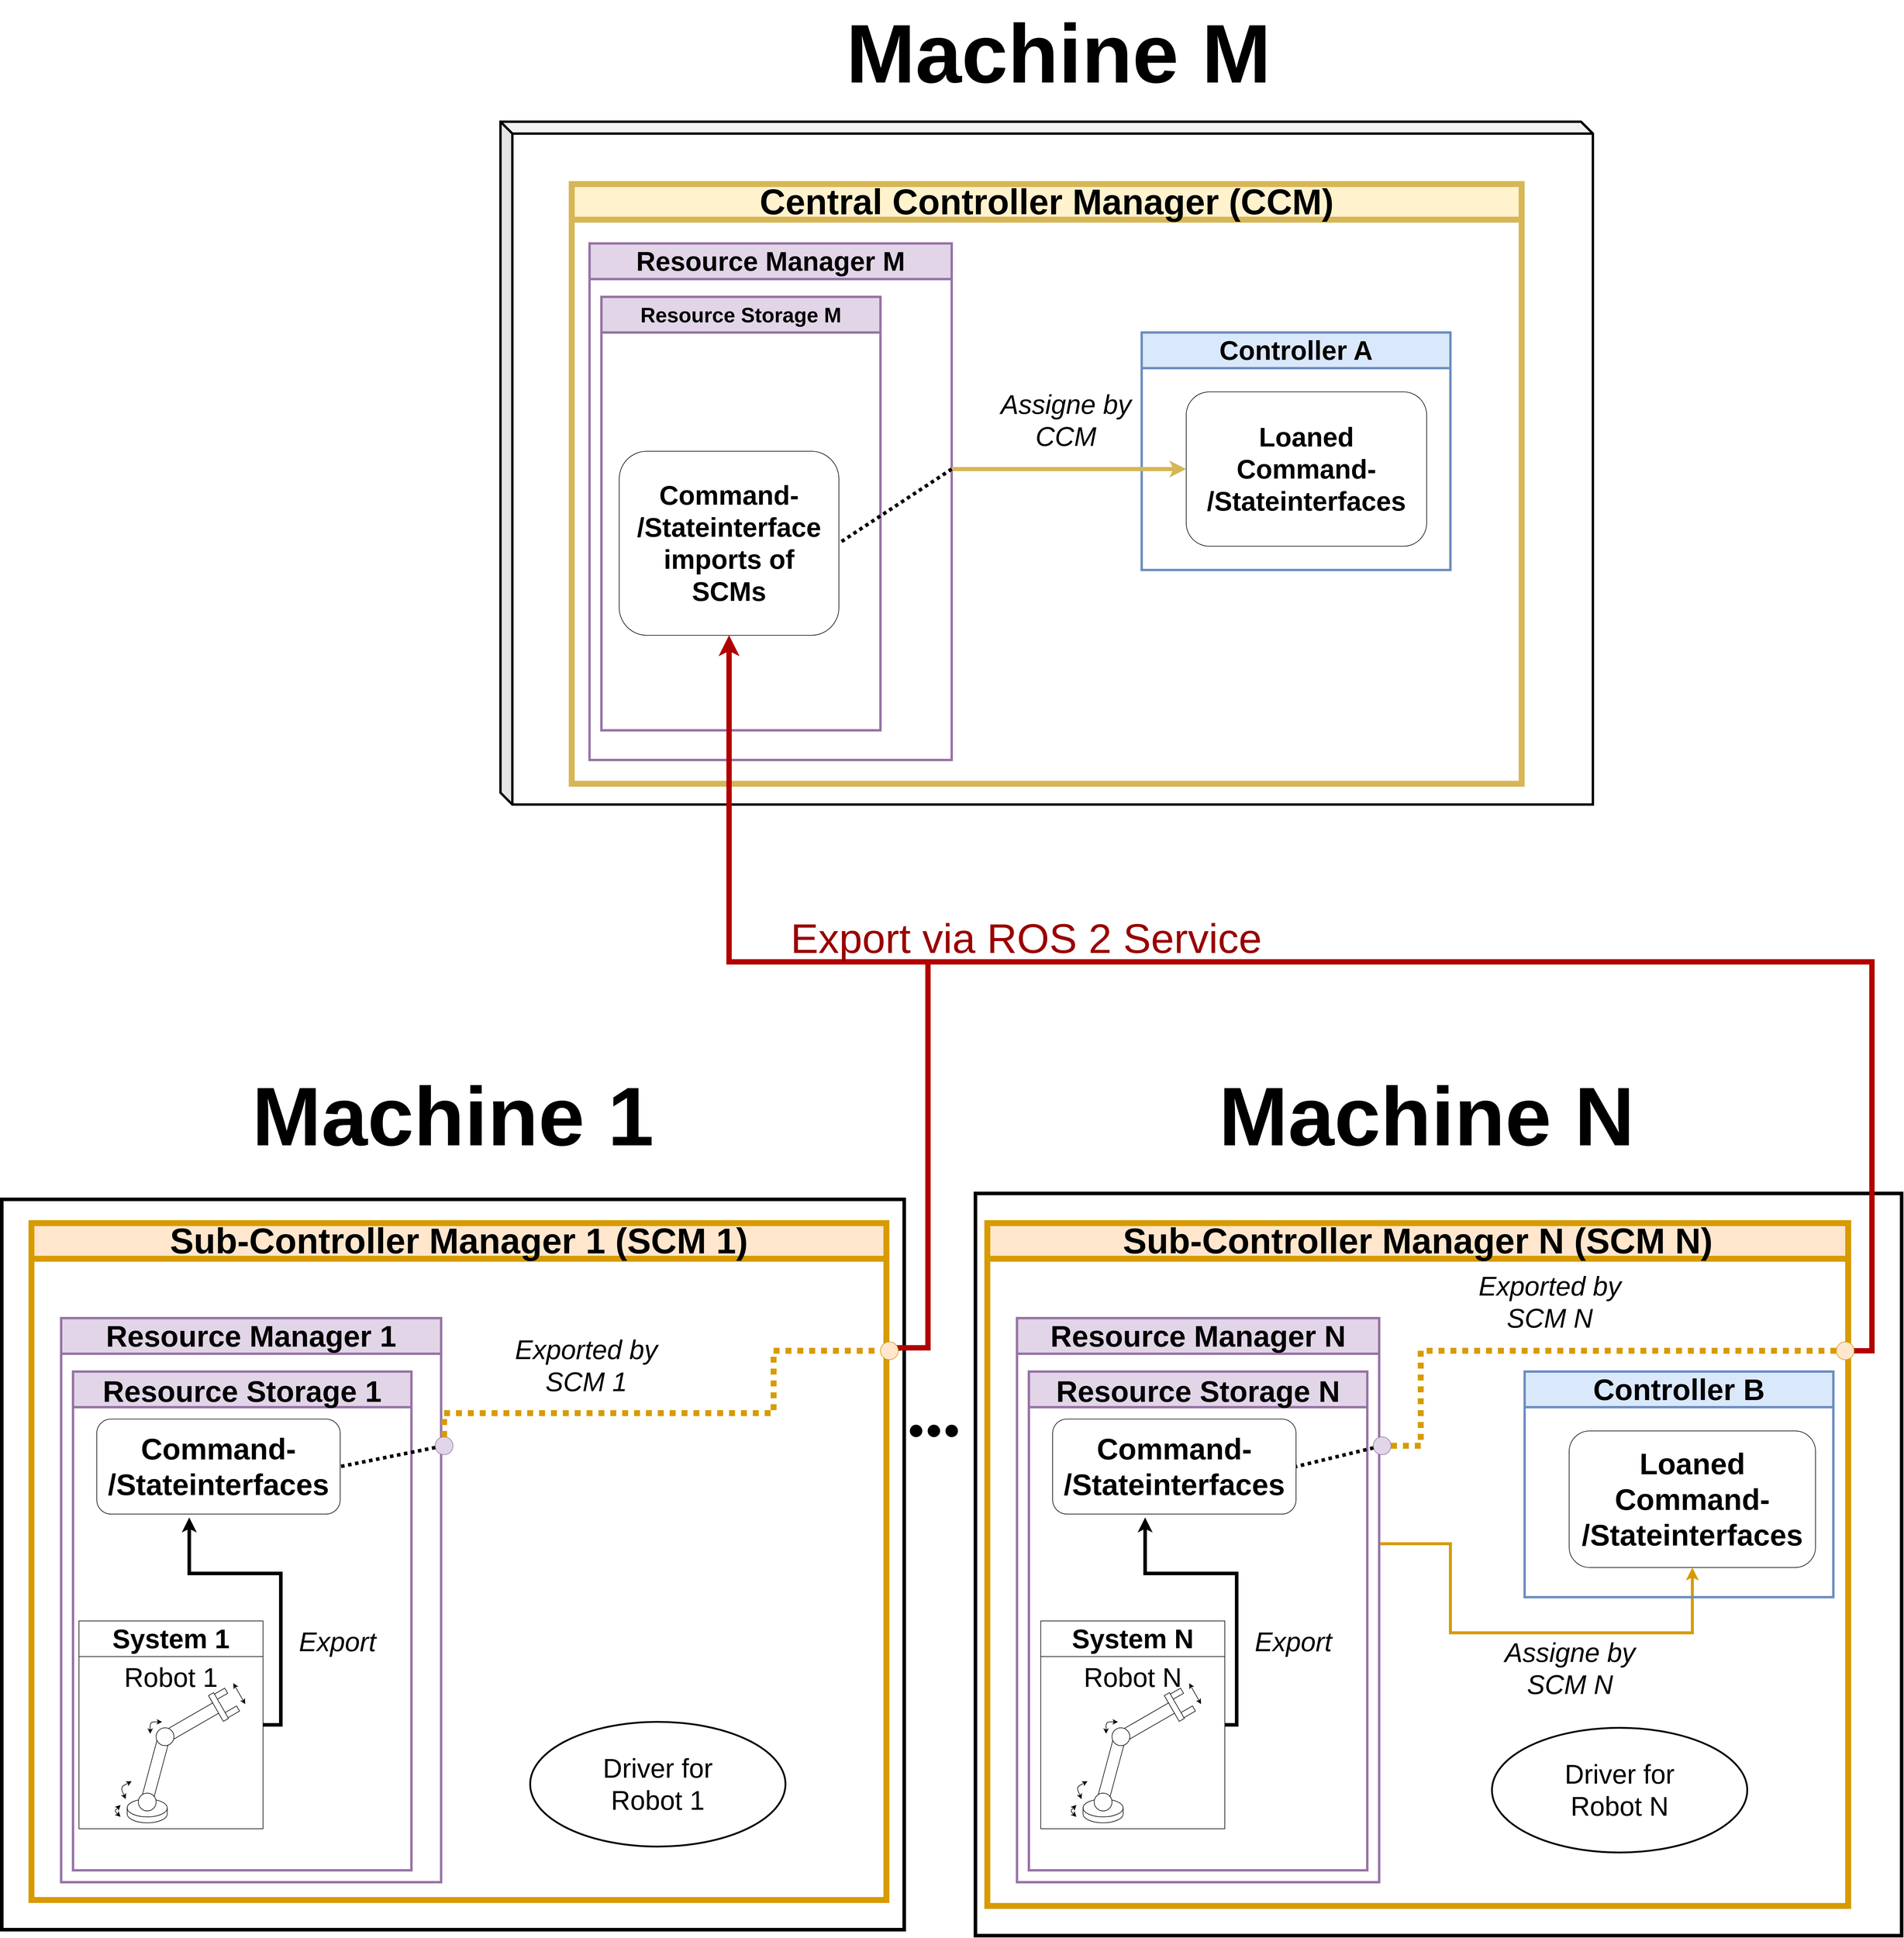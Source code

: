 <mxfile version="21.3.7" type="device">
  <diagram name="Page-1" id="56QPCwbd0cLktFSz25ie">
    <mxGraphModel dx="6570" dy="5232" grid="1" gridSize="10" guides="1" tooltips="1" connect="1" arrows="1" fold="1" page="1" pageScale="1" pageWidth="850" pageHeight="1100" math="0" shadow="0">
      <root>
        <mxCell id="0" />
        <mxCell id="1" parent="0" />
        <mxCell id="g8BdZ8r_Pw-MX2T4Fr7M-47" value="" style="rounded=0;whiteSpace=wrap;html=1;strokeWidth=6;fillColor=none;" parent="1" vertex="1">
          <mxGeometry x="-110" y="580" width="1520" height="1230" as="geometry" />
        </mxCell>
        <mxCell id="C5OK1jKq3YbDkTMviwv4-5" value="" style="rounded=0;whiteSpace=wrap;html=1;fillColor=none;strokeWidth=6;" vertex="1" parent="1">
          <mxGeometry x="1530" y="570" width="1560" height="1250" as="geometry" />
        </mxCell>
        <mxCell id="Qk9qD6PRYy8a2zJd2hO1-60" value="" style="shape=cube;whiteSpace=wrap;html=1;boundedLbl=1;backgroundOutline=1;darkOpacity=0.05;darkOpacity2=0.1;fillColor=none;strokeWidth=4;" parent="1" vertex="1">
          <mxGeometry x="730" y="-1235" width="1840" height="1150" as="geometry" />
        </mxCell>
        <mxCell id="k2swmo7qzIprsYgqh0As-2" value="&lt;font style=&quot;font-size: 50px;&quot;&gt;Resource Storage 1&lt;br&gt;&lt;/font&gt;" style="swimlane;whiteSpace=wrap;html=1;startSize=60;strokeWidth=4;fillColor=#e1d5e7;strokeColor=#9673a6;fontSize=60;" parent="1" vertex="1">
          <mxGeometry x="10" y="870" width="570" height="840" as="geometry" />
        </mxCell>
        <mxCell id="k2swmo7qzIprsYgqh0As-3" value="&lt;font style=&quot;font-size: 50px;&quot;&gt;Resource Manager 1&lt;br style=&quot;font-size: 50px;&quot;&gt;&lt;/font&gt;" style="swimlane;whiteSpace=wrap;html=1;startSize=60;strokeWidth=4;fillColor=#e1d5e7;strokeColor=#9673a6;fontSize=50;" parent="1" vertex="1">
          <mxGeometry x="-10" y="780" width="640" height="950" as="geometry" />
        </mxCell>
        <mxCell id="k2swmo7qzIprsYgqh0As-4" value="&lt;font style=&quot;font-size: 60px;&quot;&gt;Sub-Controller Manager 1 (SCM 1)&lt;br style=&quot;font-size: 60px;&quot;&gt;&lt;/font&gt;" style="swimlane;whiteSpace=wrap;html=1;startSize=60;strokeWidth=10;fillColor=#ffe6cc;strokeColor=#d79b00;fontSize=60;" parent="1" vertex="1">
          <mxGeometry x="-60" y="620" width="1440" height="1140" as="geometry" />
        </mxCell>
        <mxCell id="k2swmo7qzIprsYgqh0As-7" value="" style="rounded=0;whiteSpace=wrap;html=1;rotation=-30;" parent="k2swmo7qzIprsYgqh0As-4" vertex="1">
          <mxGeometry x="320" y="820" width="30" height="10" as="geometry" />
        </mxCell>
        <mxCell id="k2swmo7qzIprsYgqh0As-8" value="" style="rounded=0;whiteSpace=wrap;html=1;rotation=-30;" parent="k2swmo7qzIprsYgqh0As-4" vertex="1">
          <mxGeometry x="300" y="790" width="30" height="10" as="geometry" />
        </mxCell>
        <mxCell id="k2swmo7qzIprsYgqh0As-9" value="" style="shape=cylinder3;whiteSpace=wrap;html=1;boundedLbl=1;backgroundOutline=1;size=15;" parent="k2swmo7qzIprsYgqh0As-4" vertex="1">
          <mxGeometry x="161.25" y="970" width="67.5" height="40" as="geometry" />
        </mxCell>
        <mxCell id="k2swmo7qzIprsYgqh0As-10" value="" style="rounded=0;whiteSpace=wrap;html=1;rotation=-30;direction=south;" parent="k2swmo7qzIprsYgqh0As-4" vertex="1">
          <mxGeometry x="220" y="830" width="100" height="20" as="geometry" />
        </mxCell>
        <mxCell id="k2swmo7qzIprsYgqh0As-11" value="" style="rounded=0;whiteSpace=wrap;html=1;rotation=15;" parent="k2swmo7qzIprsYgqh0As-4" vertex="1">
          <mxGeometry x="200" y="860" width="20" height="110" as="geometry" />
        </mxCell>
        <mxCell id="k2swmo7qzIprsYgqh0As-12" value="" style="ellipse;whiteSpace=wrap;html=1;aspect=fixed;" parent="k2swmo7qzIprsYgqh0As-4" vertex="1">
          <mxGeometry x="180" y="960" width="30" height="30" as="geometry" />
        </mxCell>
        <mxCell id="k2swmo7qzIprsYgqh0As-13" value="" style="ellipse;whiteSpace=wrap;html=1;aspect=fixed;" parent="k2swmo7qzIprsYgqh0As-4" vertex="1">
          <mxGeometry x="210" y="850" width="30" height="30" as="geometry" />
        </mxCell>
        <mxCell id="k2swmo7qzIprsYgqh0As-14" value="" style="rounded=0;whiteSpace=wrap;html=1;rotation=60;" parent="k2swmo7qzIprsYgqh0As-4" vertex="1">
          <mxGeometry x="290" y="810" width="50" height="10" as="geometry" />
        </mxCell>
        <mxCell id="k2swmo7qzIprsYgqh0As-15" value="" style="endArrow=classic;startArrow=classic;html=1;rounded=1;" parent="k2swmo7qzIprsYgqh0As-4" edge="1">
          <mxGeometry width="50" height="50" relative="1" as="geometry">
            <mxPoint x="200" y="860" as="sourcePoint" />
            <mxPoint x="220" y="840" as="targetPoint" />
            <Array as="points">
              <mxPoint x="200" y="840" />
            </Array>
          </mxGeometry>
        </mxCell>
        <mxCell id="k2swmo7qzIprsYgqh0As-16" value="" style="endArrow=classic;startArrow=classic;html=1;rounded=1;" parent="k2swmo7qzIprsYgqh0As-4" edge="1">
          <mxGeometry width="50" height="50" relative="1" as="geometry">
            <mxPoint x="158.75" y="970" as="sourcePoint" />
            <mxPoint x="168.75" y="940" as="targetPoint" />
            <Array as="points">
              <mxPoint x="150" y="950" />
            </Array>
          </mxGeometry>
        </mxCell>
        <mxCell id="k2swmo7qzIprsYgqh0As-17" value="" style="endArrow=classic;startArrow=classic;html=1;rounded=1;" parent="k2swmo7qzIprsYgqh0As-4" edge="1">
          <mxGeometry width="50" height="50" relative="1" as="geometry">
            <mxPoint x="150" y="1000" as="sourcePoint" />
            <mxPoint x="150" y="980" as="targetPoint" />
            <Array as="points">
              <mxPoint x="140" y="990" />
            </Array>
          </mxGeometry>
        </mxCell>
        <mxCell id="k2swmo7qzIprsYgqh0As-18" value="" style="endArrow=classic;startArrow=classic;html=1;rounded=0;" parent="k2swmo7qzIprsYgqh0As-4" edge="1">
          <mxGeometry width="50" height="50" relative="1" as="geometry">
            <mxPoint x="360" y="810" as="sourcePoint" />
            <mxPoint x="340" y="775" as="targetPoint" />
          </mxGeometry>
        </mxCell>
        <mxCell id="k2swmo7qzIprsYgqh0As-27" style="edgeStyle=orthogonalEdgeStyle;rounded=0;orthogonalLoop=1;jettySize=auto;html=1;exitX=1;exitY=0.5;exitDx=0;exitDy=0;entryX=0.38;entryY=1.036;entryDx=0;entryDy=0;entryPerimeter=0;strokeWidth=6;" parent="k2swmo7qzIprsYgqh0As-4" source="k2swmo7qzIprsYgqh0As-19" target="k2swmo7qzIprsYgqh0As-25" edge="1">
          <mxGeometry relative="1" as="geometry">
            <Array as="points">
              <mxPoint x="420" y="845" />
              <mxPoint x="420" y="590" />
              <mxPoint x="266" y="590" />
            </Array>
          </mxGeometry>
        </mxCell>
        <mxCell id="k2swmo7qzIprsYgqh0As-19" value="&lt;font size=&quot;1&quot;&gt;&lt;b style=&quot;font-size: 45px;&quot;&gt;System 1&lt;/b&gt;&lt;/font&gt;" style="swimlane;whiteSpace=wrap;html=1;startSize=60;" parent="k2swmo7qzIprsYgqh0As-4" vertex="1">
          <mxGeometry x="80" y="670" width="310" height="350" as="geometry" />
        </mxCell>
        <mxCell id="6xcx7gfBlVFDdk0v4jd5-2" value="&lt;font style=&quot;font-size: 45px;&quot;&gt;Robot 1&lt;br&gt;&lt;/font&gt;" style="text;html=1;strokeColor=none;fillColor=none;align=center;verticalAlign=middle;whiteSpace=wrap;rounded=0;" parent="k2swmo7qzIprsYgqh0As-19" vertex="1">
          <mxGeometry x="60" y="80" width="190" height="30" as="geometry" />
        </mxCell>
        <mxCell id="k2swmo7qzIprsYgqh0As-25" value="&lt;div style=&quot;font-size: 50px;&quot;&gt;&lt;font style=&quot;font-size: 50px;&quot;&gt;&lt;b&gt;&lt;font style=&quot;font-size: 50px;&quot;&gt;Command-&lt;/font&gt;&lt;/b&gt;&lt;/font&gt;&lt;/div&gt;&lt;div style=&quot;font-size: 50px;&quot;&gt;&lt;font style=&quot;font-size: 50px;&quot;&gt;&lt;b&gt;&lt;font style=&quot;font-size: 50px;&quot;&gt;/Stateinterfaces&lt;/font&gt;&lt;/b&gt;&lt;/font&gt;&lt;/div&gt;" style="rounded=1;whiteSpace=wrap;html=1;" parent="k2swmo7qzIprsYgqh0As-4" vertex="1">
          <mxGeometry x="110" y="330" width="410" height="160" as="geometry" />
        </mxCell>
        <mxCell id="k2swmo7qzIprsYgqh0As-28" value="&lt;font size=&quot;1&quot;&gt;&lt;i style=&quot;font-size: 45px;&quot;&gt;Export&lt;/i&gt;&lt;/font&gt;" style="text;html=1;align=center;verticalAlign=middle;resizable=0;points=[];autosize=1;strokeColor=none;fillColor=none;strokeWidth=6;" parent="k2swmo7qzIprsYgqh0As-4" vertex="1">
          <mxGeometry x="440" y="670" width="150" height="70" as="geometry" />
        </mxCell>
        <mxCell id="aH2ZuujqSojjc6NItEgd-41" value="&lt;font style=&quot;font-size: 45px;&quot;&gt;&lt;i&gt;Exported by&lt;br&gt;SCM 1&lt;br&gt;&lt;/i&gt;&lt;/font&gt;" style="edgeLabel;html=1;align=center;verticalAlign=middle;resizable=0;points=[];labelBackgroundColor=none;" parent="k2swmo7qzIprsYgqh0As-4" vertex="1" connectable="0">
          <mxGeometry x="979.999" y="240" as="geometry">
            <mxPoint x="-46" as="offset" />
          </mxGeometry>
        </mxCell>
        <mxCell id="aH2ZuujqSojjc6NItEgd-2" value="" style="ellipse;whiteSpace=wrap;html=1;aspect=fixed;fillColor=#e1d5e7;strokeColor=#9673a6;" parent="k2swmo7qzIprsYgqh0As-4" vertex="1">
          <mxGeometry x="680" y="360" width="30" height="30" as="geometry" />
        </mxCell>
        <mxCell id="k2swmo7qzIprsYgqh0As-41" value="" style="endArrow=none;dashed=1;html=1;dashPattern=1 1;strokeWidth=6;rounded=0;entryX=1;entryY=0.5;entryDx=0;entryDy=0;jumpSize=2;jumpStyle=none;targetPerimeterSpacing=0;" parent="k2swmo7qzIprsYgqh0As-4" source="aH2ZuujqSojjc6NItEgd-2" target="k2swmo7qzIprsYgqh0As-25" edge="1">
          <mxGeometry width="50" height="50" relative="1" as="geometry">
            <mxPoint x="1030" y="590" as="sourcePoint" />
            <mxPoint x="1080" y="540" as="targetPoint" />
          </mxGeometry>
        </mxCell>
        <mxCell id="k2swmo7qzIprsYgqh0As-70" value="" style="ellipse;whiteSpace=wrap;html=1;aspect=fixed;fillColor=#000000;fontSize=15;" parent="1" vertex="1">
          <mxGeometry x="1420" y="960" width="20" height="20" as="geometry" />
        </mxCell>
        <mxCell id="k2swmo7qzIprsYgqh0As-71" value="" style="ellipse;whiteSpace=wrap;html=1;aspect=fixed;fillColor=#000000;fontSize=15;" parent="1" vertex="1">
          <mxGeometry x="1450" y="960" width="20" height="20" as="geometry" />
        </mxCell>
        <mxCell id="k2swmo7qzIprsYgqh0As-72" value="" style="ellipse;whiteSpace=wrap;html=1;aspect=fixed;fillColor=#000000;fontSize=15;" parent="1" vertex="1">
          <mxGeometry x="1480" y="960" width="20" height="20" as="geometry" />
        </mxCell>
        <mxCell id="Qk9qD6PRYy8a2zJd2hO1-21" value="&lt;font style=&quot;font-size: 35px;&quot;&gt;Resource Storage M&lt;br&gt;&lt;/font&gt;" style="swimlane;whiteSpace=wrap;html=1;startSize=60;strokeWidth=4;fillColor=#e1d5e7;strokeColor=#9673a6;" parent="1" vertex="1">
          <mxGeometry x="900" y="-940" width="470" height="730" as="geometry" />
        </mxCell>
        <mxCell id="Qk9qD6PRYy8a2zJd2hO1-24" value="&lt;font style=&quot;font-size: 45px;&quot;&gt;Resource Manager M&lt;br&gt;&lt;/font&gt;" style="swimlane;whiteSpace=wrap;html=1;startSize=60;strokeWidth=4;fillColor=#e1d5e7;strokeColor=#9673a6;" parent="1" vertex="1">
          <mxGeometry x="880" y="-1030" width="610" height="870" as="geometry" />
        </mxCell>
        <mxCell id="Qk9qD6PRYy8a2zJd2hO1-25" value="&lt;font style=&quot;font-size: 60px;&quot;&gt;Central Controller Manager (CCM)&lt;br&gt;&lt;/font&gt;" style="swimlane;whiteSpace=wrap;html=1;startSize=60;strokeWidth=10;fillColor=#fff2cc;strokeColor=#d6b656;" parent="1" vertex="1">
          <mxGeometry x="850" y="-1130" width="1600" height="1010" as="geometry" />
        </mxCell>
        <mxCell id="Qk9qD6PRYy8a2zJd2hO1-26" value="&lt;font style=&quot;font-size: 45px;&quot;&gt;Controller A&lt;br&gt;&lt;/font&gt;" style="swimlane;whiteSpace=wrap;html=1;startSize=60;strokeWidth=4;fillColor=#dae8fc;strokeColor=#6c8ebf;" parent="Qk9qD6PRYy8a2zJd2hO1-25" vertex="1">
          <mxGeometry x="960" y="250" width="520" height="400" as="geometry" />
        </mxCell>
        <mxCell id="Qk9qD6PRYy8a2zJd2hO1-27" value="&lt;div style=&quot;font-size: 45px;&quot;&gt;&lt;font style=&quot;font-size: 45px;&quot;&gt;&lt;b&gt;&lt;font style=&quot;font-size: 45px;&quot;&gt;Loaned Command-&lt;/font&gt;&lt;/b&gt;&lt;/font&gt;&lt;/div&gt;&lt;div style=&quot;font-size: 45px;&quot;&gt;&lt;font style=&quot;font-size: 45px;&quot;&gt;&lt;b&gt;&lt;font style=&quot;font-size: 45px;&quot;&gt;/Stateinterfaces&lt;/font&gt;&lt;/b&gt;&lt;/font&gt;&lt;/div&gt;" style="rounded=1;whiteSpace=wrap;html=1;" parent="Qk9qD6PRYy8a2zJd2hO1-26" vertex="1">
          <mxGeometry x="75" y="100" width="405" height="260" as="geometry" />
        </mxCell>
        <mxCell id="Qk9qD6PRYy8a2zJd2hO1-43" value="&lt;div style=&quot;font-size: 45px;&quot;&gt;&lt;font style=&quot;font-size: 45px;&quot;&gt;&lt;b&gt;&lt;font style=&quot;font-size: 45px;&quot;&gt;Command-&lt;/font&gt;&lt;/b&gt;&lt;/font&gt;&lt;/div&gt;&lt;div style=&quot;font-size: 45px;&quot;&gt;&lt;font style=&quot;font-size: 45px;&quot;&gt;&lt;b&gt;&lt;font style=&quot;font-size: 45px;&quot;&gt;/Stateinterface&lt;/font&gt;&lt;/b&gt;&lt;/font&gt;&lt;/div&gt;&lt;div style=&quot;font-size: 45px;&quot;&gt;&lt;font style=&quot;font-size: 45px;&quot;&gt;&lt;b&gt;&lt;font style=&quot;font-size: 45px;&quot;&gt;imports of&lt;br&gt;&lt;/font&gt;&lt;/b&gt;&lt;/font&gt;&lt;/div&gt;&lt;div style=&quot;font-size: 45px;&quot;&gt;&lt;font style=&quot;font-size: 45px;&quot;&gt;&lt;b&gt;&lt;font style=&quot;font-size: 45px;&quot;&gt;SCMs&lt;/font&gt;&lt;/b&gt;&lt;/font&gt;&lt;/div&gt;" style="rounded=1;whiteSpace=wrap;html=1;" parent="Qk9qD6PRYy8a2zJd2hO1-25" vertex="1">
          <mxGeometry x="80" y="450" width="370" height="310" as="geometry" />
        </mxCell>
        <mxCell id="Qk9qD6PRYy8a2zJd2hO1-48" style="rounded=0;orthogonalLoop=1;jettySize=auto;html=1;strokeWidth=7;fillColor=#fff2cc;strokeColor=#d6b656;" parent="Qk9qD6PRYy8a2zJd2hO1-25" target="Qk9qD6PRYy8a2zJd2hO1-27" edge="1">
          <mxGeometry relative="1" as="geometry">
            <mxPoint x="790" y="380" as="targetPoint" />
            <mxPoint x="640" y="480" as="sourcePoint" />
          </mxGeometry>
        </mxCell>
        <mxCell id="Qk9qD6PRYy8a2zJd2hO1-49" value="&lt;font style=&quot;font-size: 45px;&quot;&gt;&lt;i&gt;Assigne by&lt;br&gt;CCM &lt;br&gt;&lt;/i&gt;&lt;/font&gt;" style="edgeLabel;html=1;align=center;verticalAlign=middle;resizable=0;points=[];" parent="Qk9qD6PRYy8a2zJd2hO1-48" vertex="1" connectable="0">
          <mxGeometry x="0.15" y="6" relative="1" as="geometry">
            <mxPoint x="-35" y="-76" as="offset" />
          </mxGeometry>
        </mxCell>
        <mxCell id="Qk9qD6PRYy8a2zJd2hO1-45" value="" style="endArrow=none;dashed=1;html=1;dashPattern=1 1;strokeWidth=6;rounded=0;entryX=1;entryY=0.5;entryDx=0;entryDy=0;jumpSize=2;jumpStyle=none;targetPerimeterSpacing=0;" parent="1" target="Qk9qD6PRYy8a2zJd2hO1-43" edge="1">
          <mxGeometry width="50" height="50" relative="1" as="geometry">
            <mxPoint x="1490" y="-650" as="sourcePoint" />
            <mxPoint x="1820" y="-290" as="targetPoint" />
          </mxGeometry>
        </mxCell>
        <mxCell id="Qk9qD6PRYy8a2zJd2hO1-57" value="&lt;font style=&quot;font-size: 140px;&quot;&gt;&lt;b&gt;&lt;font style=&quot;font-size: 140px;&quot;&gt;&amp;nbsp;Machine 1&lt;br&gt;&lt;/font&gt;&lt;/b&gt;&lt;/font&gt;" style="text;html=1;align=center;verticalAlign=middle;resizable=0;points=[];autosize=1;strokeColor=none;fillColor=none;" parent="1" vertex="1">
          <mxGeometry x="260" y="350" width="740" height="180" as="geometry" />
        </mxCell>
        <mxCell id="Qk9qD6PRYy8a2zJd2hO1-61" value="&lt;font style=&quot;font-size: 81px;&quot;&gt;&lt;b style=&quot;font-size: 140px;&quot;&gt;&lt;font style=&quot;font-size: 140px;&quot;&gt;&amp;nbsp;Machine M&lt;br&gt;&lt;/font&gt;&lt;/b&gt;&lt;/font&gt;" style="text;html=1;align=center;verticalAlign=middle;resizable=0;points=[];autosize=1;strokeColor=none;fillColor=none;" parent="1" vertex="1">
          <mxGeometry x="1260" y="-1440" width="780" height="180" as="geometry" />
        </mxCell>
        <mxCell id="aH2ZuujqSojjc6NItEgd-38" style="rounded=0;orthogonalLoop=1;jettySize=auto;html=1;entryX=0;entryY=0.5;entryDx=0;entryDy=0;dashed=1;dashPattern=1 1;strokeWidth=10;fillColor=#ffe6cc;strokeColor=#d79b00;endArrow=none;endFill=0;edgeStyle=orthogonalEdgeStyle;" parent="1" source="aH2ZuujqSojjc6NItEgd-2" target="aH2ZuujqSojjc6NItEgd-36" edge="1">
          <mxGeometry relative="1" as="geometry">
            <Array as="points">
              <mxPoint x="635" y="940" />
              <mxPoint x="1190" y="940" />
              <mxPoint x="1190" y="835" />
            </Array>
          </mxGeometry>
        </mxCell>
        <mxCell id="aH2ZuujqSojjc6NItEgd-45" style="rounded=0;orthogonalLoop=1;jettySize=auto;html=1;exitX=1;exitY=0.5;exitDx=0;exitDy=0;entryX=0.5;entryY=1;entryDx=0;entryDy=0;edgeStyle=orthogonalEdgeStyle;fillColor=#e51400;strokeColor=#B20000;strokeWidth=9;" parent="1" source="aH2ZuujqSojjc6NItEgd-36" target="Qk9qD6PRYy8a2zJd2hO1-43" edge="1">
          <mxGeometry relative="1" as="geometry">
            <Array as="points">
              <mxPoint x="1400" y="830" />
              <mxPoint x="1450" y="830" />
              <mxPoint x="1450" y="180" />
              <mxPoint x="1115" y="180" />
            </Array>
          </mxGeometry>
        </mxCell>
        <mxCell id="aH2ZuujqSojjc6NItEgd-36" value="" style="ellipse;whiteSpace=wrap;html=1;aspect=fixed;fillColor=#ffe6cc;strokeColor=#d79b00;" parent="1" vertex="1">
          <mxGeometry x="1370" y="820" width="30" height="30" as="geometry" />
        </mxCell>
        <mxCell id="aH2ZuujqSojjc6NItEgd-46" style="rounded=0;orthogonalLoop=1;jettySize=auto;html=1;exitX=1;exitY=0.5;exitDx=0;exitDy=0;entryX=0.5;entryY=1;entryDx=0;entryDy=0;edgeStyle=orthogonalEdgeStyle;fillColor=#e51400;strokeColor=#B20000;strokeWidth=9;" parent="1" source="g8BdZ8r_Pw-MX2T4Fr7M-32" target="Qk9qD6PRYy8a2zJd2hO1-43" edge="1">
          <mxGeometry relative="1" as="geometry">
            <Array as="points">
              <mxPoint x="3040" y="835" />
              <mxPoint x="3040" y="180" />
              <mxPoint x="1115" y="180" />
            </Array>
          </mxGeometry>
        </mxCell>
        <mxCell id="aH2ZuujqSojjc6NItEgd-47" value="&lt;font style=&quot;font-size: 70px;&quot; color=&quot;#990000&quot;&gt;Export via ROS 2 Service&lt;br&gt;&lt;/font&gt;" style="text;html=1;align=center;verticalAlign=middle;resizable=0;points=[];autosize=1;strokeColor=none;fillColor=none;" parent="1" vertex="1">
          <mxGeometry x="1205" y="90" width="820" height="100" as="geometry" />
        </mxCell>
        <mxCell id="g8BdZ8r_Pw-MX2T4Fr7M-3" value="&lt;font style=&quot;font-size: 50px;&quot;&gt;Resource Storage N&lt;br&gt;&lt;/font&gt;" style="swimlane;whiteSpace=wrap;html=1;startSize=60;strokeWidth=4;fillColor=#e1d5e7;strokeColor=#9673a6;fontSize=60;" parent="1" vertex="1">
          <mxGeometry x="1620" y="870" width="570" height="840" as="geometry" />
        </mxCell>
        <mxCell id="g8BdZ8r_Pw-MX2T4Fr7M-4" style="rounded=0;orthogonalLoop=1;jettySize=auto;html=1;strokeWidth=5;edgeStyle=orthogonalEdgeStyle;fillColor=#ffe6cc;strokeColor=#d79b00;entryX=0.5;entryY=1;entryDx=0;entryDy=0;" parent="1" source="g8BdZ8r_Pw-MX2T4Fr7M-6" target="g8BdZ8r_Pw-MX2T4Fr7M-35" edge="1">
          <mxGeometry relative="1" as="geometry">
            <mxPoint x="2737.5" y="1625" as="targetPoint" />
            <Array as="points">
              <mxPoint x="2330" y="1160" />
              <mxPoint x="2330" y="1310" />
              <mxPoint x="2738" y="1310" />
            </Array>
          </mxGeometry>
        </mxCell>
        <mxCell id="g8BdZ8r_Pw-MX2T4Fr7M-5" value="&lt;font style=&quot;font-size: 45px;&quot;&gt;&lt;i&gt;Assigne by&lt;br&gt;SCM N&lt;br&gt;&lt;/i&gt;&lt;/font&gt;" style="edgeLabel;html=1;align=center;verticalAlign=middle;resizable=0;points=[];labelBackgroundColor=none;" parent="g8BdZ8r_Pw-MX2T4Fr7M-4" vertex="1" connectable="0">
          <mxGeometry x="0.15" y="6" relative="1" as="geometry">
            <mxPoint x="18" y="66" as="offset" />
          </mxGeometry>
        </mxCell>
        <mxCell id="g8BdZ8r_Pw-MX2T4Fr7M-6" value="&lt;font style=&quot;font-size: 50px;&quot;&gt;Resource Manager N&lt;br&gt;&lt;/font&gt;" style="swimlane;whiteSpace=wrap;html=1;startSize=60;strokeWidth=4;fillColor=#e1d5e7;strokeColor=#9673a6;fontSize=50;" parent="1" vertex="1">
          <mxGeometry x="1600" y="780" width="610" height="950" as="geometry" />
        </mxCell>
        <mxCell id="g8BdZ8r_Pw-MX2T4Fr7M-7" value="&lt;font style=&quot;font-size: 60px;&quot;&gt;Sub-Controller Manager N (SCM N)&lt;br style=&quot;font-size: 60px;&quot;&gt;&lt;/font&gt;" style="swimlane;whiteSpace=wrap;html=1;startSize=60;strokeWidth=10;fillColor=#ffe6cc;strokeColor=#d79b00;fontSize=60;" parent="1" vertex="1">
          <mxGeometry x="1550" y="620" width="1450" height="1150" as="geometry" />
        </mxCell>
        <mxCell id="g8BdZ8r_Pw-MX2T4Fr7M-10" value="" style="rounded=0;whiteSpace=wrap;html=1;rotation=-30;" parent="g8BdZ8r_Pw-MX2T4Fr7M-7" vertex="1">
          <mxGeometry x="320" y="820" width="30" height="10" as="geometry" />
        </mxCell>
        <mxCell id="g8BdZ8r_Pw-MX2T4Fr7M-11" value="" style="rounded=0;whiteSpace=wrap;html=1;rotation=-30;" parent="g8BdZ8r_Pw-MX2T4Fr7M-7" vertex="1">
          <mxGeometry x="300" y="790" width="30" height="10" as="geometry" />
        </mxCell>
        <mxCell id="g8BdZ8r_Pw-MX2T4Fr7M-12" value="" style="shape=cylinder3;whiteSpace=wrap;html=1;boundedLbl=1;backgroundOutline=1;size=15;" parent="g8BdZ8r_Pw-MX2T4Fr7M-7" vertex="1">
          <mxGeometry x="161.25" y="970" width="67.5" height="40" as="geometry" />
        </mxCell>
        <mxCell id="g8BdZ8r_Pw-MX2T4Fr7M-13" value="" style="rounded=0;whiteSpace=wrap;html=1;rotation=-30;direction=south;" parent="g8BdZ8r_Pw-MX2T4Fr7M-7" vertex="1">
          <mxGeometry x="220" y="830" width="100" height="20" as="geometry" />
        </mxCell>
        <mxCell id="g8BdZ8r_Pw-MX2T4Fr7M-14" value="" style="rounded=0;whiteSpace=wrap;html=1;rotation=15;" parent="g8BdZ8r_Pw-MX2T4Fr7M-7" vertex="1">
          <mxGeometry x="200" y="860" width="20" height="110" as="geometry" />
        </mxCell>
        <mxCell id="g8BdZ8r_Pw-MX2T4Fr7M-15" value="" style="ellipse;whiteSpace=wrap;html=1;aspect=fixed;" parent="g8BdZ8r_Pw-MX2T4Fr7M-7" vertex="1">
          <mxGeometry x="180" y="960" width="30" height="30" as="geometry" />
        </mxCell>
        <mxCell id="g8BdZ8r_Pw-MX2T4Fr7M-16" value="" style="ellipse;whiteSpace=wrap;html=1;aspect=fixed;" parent="g8BdZ8r_Pw-MX2T4Fr7M-7" vertex="1">
          <mxGeometry x="210" y="850" width="30" height="30" as="geometry" />
        </mxCell>
        <mxCell id="g8BdZ8r_Pw-MX2T4Fr7M-17" value="" style="rounded=0;whiteSpace=wrap;html=1;rotation=60;" parent="g8BdZ8r_Pw-MX2T4Fr7M-7" vertex="1">
          <mxGeometry x="290" y="810" width="50" height="10" as="geometry" />
        </mxCell>
        <mxCell id="g8BdZ8r_Pw-MX2T4Fr7M-18" value="" style="endArrow=classic;startArrow=classic;html=1;rounded=1;" parent="g8BdZ8r_Pw-MX2T4Fr7M-7" edge="1">
          <mxGeometry width="50" height="50" relative="1" as="geometry">
            <mxPoint x="200" y="860" as="sourcePoint" />
            <mxPoint x="220" y="840" as="targetPoint" />
            <Array as="points">
              <mxPoint x="200" y="840" />
            </Array>
          </mxGeometry>
        </mxCell>
        <mxCell id="g8BdZ8r_Pw-MX2T4Fr7M-19" value="" style="endArrow=classic;startArrow=classic;html=1;rounded=1;" parent="g8BdZ8r_Pw-MX2T4Fr7M-7" edge="1">
          <mxGeometry width="50" height="50" relative="1" as="geometry">
            <mxPoint x="158.75" y="970" as="sourcePoint" />
            <mxPoint x="168.75" y="940" as="targetPoint" />
            <Array as="points">
              <mxPoint x="150" y="950" />
            </Array>
          </mxGeometry>
        </mxCell>
        <mxCell id="g8BdZ8r_Pw-MX2T4Fr7M-20" value="" style="endArrow=classic;startArrow=classic;html=1;rounded=1;" parent="g8BdZ8r_Pw-MX2T4Fr7M-7" edge="1">
          <mxGeometry width="50" height="50" relative="1" as="geometry">
            <mxPoint x="150" y="1000" as="sourcePoint" />
            <mxPoint x="150" y="980" as="targetPoint" />
            <Array as="points">
              <mxPoint x="140" y="990" />
            </Array>
          </mxGeometry>
        </mxCell>
        <mxCell id="g8BdZ8r_Pw-MX2T4Fr7M-21" value="" style="endArrow=classic;startArrow=classic;html=1;rounded=0;" parent="g8BdZ8r_Pw-MX2T4Fr7M-7" edge="1">
          <mxGeometry width="50" height="50" relative="1" as="geometry">
            <mxPoint x="360" y="810" as="sourcePoint" />
            <mxPoint x="340" y="775" as="targetPoint" />
          </mxGeometry>
        </mxCell>
        <mxCell id="g8BdZ8r_Pw-MX2T4Fr7M-22" style="edgeStyle=orthogonalEdgeStyle;rounded=0;orthogonalLoop=1;jettySize=auto;html=1;exitX=1;exitY=0.5;exitDx=0;exitDy=0;entryX=0.38;entryY=1.036;entryDx=0;entryDy=0;entryPerimeter=0;strokeWidth=6;" parent="g8BdZ8r_Pw-MX2T4Fr7M-7" source="g8BdZ8r_Pw-MX2T4Fr7M-23" target="g8BdZ8r_Pw-MX2T4Fr7M-25" edge="1">
          <mxGeometry relative="1" as="geometry">
            <Array as="points">
              <mxPoint x="420" y="845" />
              <mxPoint x="420" y="590" />
              <mxPoint x="266" y="590" />
            </Array>
          </mxGeometry>
        </mxCell>
        <mxCell id="g8BdZ8r_Pw-MX2T4Fr7M-23" value="&lt;font style=&quot;font-size: 45px;&quot;&gt;&lt;b&gt;System N&lt;br&gt;&lt;/b&gt;&lt;/font&gt;" style="swimlane;whiteSpace=wrap;html=1;startSize=60;" parent="g8BdZ8r_Pw-MX2T4Fr7M-7" vertex="1">
          <mxGeometry x="90" y="670" width="310" height="350" as="geometry" />
        </mxCell>
        <mxCell id="g8BdZ8r_Pw-MX2T4Fr7M-24" value="&lt;font style=&quot;font-size: 45px;&quot;&gt;Robot N&lt;br&gt;&lt;/font&gt;" style="text;html=1;strokeColor=none;fillColor=none;align=center;verticalAlign=middle;whiteSpace=wrap;rounded=0;" parent="g8BdZ8r_Pw-MX2T4Fr7M-23" vertex="1">
          <mxGeometry x="60" y="80" width="190" height="30" as="geometry" />
        </mxCell>
        <mxCell id="g8BdZ8r_Pw-MX2T4Fr7M-25" value="&lt;div style=&quot;font-size: 50px;&quot;&gt;&lt;font style=&quot;font-size: 50px;&quot;&gt;&lt;b&gt;&lt;font style=&quot;font-size: 50px;&quot;&gt;Command-&lt;/font&gt;&lt;/b&gt;&lt;/font&gt;&lt;/div&gt;&lt;div style=&quot;font-size: 50px;&quot;&gt;&lt;font style=&quot;font-size: 50px;&quot;&gt;&lt;b&gt;&lt;font style=&quot;font-size: 50px;&quot;&gt;/Stateinterfaces&lt;/font&gt;&lt;/b&gt;&lt;/font&gt;&lt;/div&gt;" style="rounded=1;whiteSpace=wrap;html=1;" parent="g8BdZ8r_Pw-MX2T4Fr7M-7" vertex="1">
          <mxGeometry x="110" y="330" width="410" height="160" as="geometry" />
        </mxCell>
        <mxCell id="g8BdZ8r_Pw-MX2T4Fr7M-26" value="&lt;font size=&quot;1&quot;&gt;&lt;i style=&quot;font-size: 45px;&quot;&gt;Export&lt;/i&gt;&lt;/font&gt;" style="text;html=1;align=center;verticalAlign=middle;resizable=0;points=[];autosize=1;strokeColor=none;fillColor=none;strokeWidth=6;" parent="g8BdZ8r_Pw-MX2T4Fr7M-7" vertex="1">
          <mxGeometry x="440" y="670" width="150" height="70" as="geometry" />
        </mxCell>
        <mxCell id="g8BdZ8r_Pw-MX2T4Fr7M-27" value="&lt;font style=&quot;font-size: 45px;&quot;&gt;&lt;i&gt;Exported by&lt;br&gt;SCM N&lt;br&gt;&lt;/i&gt;&lt;/font&gt;" style="edgeLabel;html=1;align=center;verticalAlign=middle;resizable=0;points=[];labelBackgroundColor=none;" parent="g8BdZ8r_Pw-MX2T4Fr7M-7" vertex="1" connectable="0">
          <mxGeometry x="1019.999" y="140" as="geometry">
            <mxPoint x="-73" y="-7" as="offset" />
          </mxGeometry>
        </mxCell>
        <mxCell id="g8BdZ8r_Pw-MX2T4Fr7M-34" value="&lt;font style=&quot;font-size: 50px;&quot;&gt;Controller B&lt;br&gt;&lt;/font&gt;" style="swimlane;whiteSpace=wrap;html=1;startSize=60;strokeWidth=4;fillColor=#dae8fc;strokeColor=#6c8ebf;" parent="g8BdZ8r_Pw-MX2T4Fr7M-7" vertex="1">
          <mxGeometry x="905" y="250" width="520" height="380" as="geometry" />
        </mxCell>
        <mxCell id="g8BdZ8r_Pw-MX2T4Fr7M-35" value="&lt;div style=&quot;font-size: 50px;&quot;&gt;&lt;font style=&quot;font-size: 50px;&quot;&gt;&lt;b&gt;&lt;font style=&quot;font-size: 50px;&quot;&gt;Loaned Command-&lt;/font&gt;&lt;/b&gt;&lt;/font&gt;&lt;/div&gt;&lt;div style=&quot;font-size: 50px;&quot;&gt;&lt;font style=&quot;font-size: 50px;&quot;&gt;&lt;b&gt;&lt;font style=&quot;font-size: 50px;&quot;&gt;/Stateinterfaces&lt;/font&gt;&lt;/b&gt;&lt;/font&gt;&lt;/div&gt;" style="rounded=1;whiteSpace=wrap;html=1;" parent="g8BdZ8r_Pw-MX2T4Fr7M-34" vertex="1">
          <mxGeometry x="75" y="100" width="415" height="230" as="geometry" />
        </mxCell>
        <mxCell id="g8BdZ8r_Pw-MX2T4Fr7M-31" value="" style="ellipse;whiteSpace=wrap;html=1;aspect=fixed;fillColor=#e1d5e7;strokeColor=#9673a6;" parent="g8BdZ8r_Pw-MX2T4Fr7M-7" vertex="1">
          <mxGeometry x="650" y="360" width="30" height="30" as="geometry" />
        </mxCell>
        <mxCell id="g8BdZ8r_Pw-MX2T4Fr7M-28" value="" style="endArrow=none;dashed=1;html=1;dashPattern=1 1;strokeWidth=6;rounded=0;entryX=1;entryY=0.5;entryDx=0;entryDy=0;jumpSize=2;jumpStyle=none;targetPerimeterSpacing=0;" parent="g8BdZ8r_Pw-MX2T4Fr7M-7" source="g8BdZ8r_Pw-MX2T4Fr7M-31" target="g8BdZ8r_Pw-MX2T4Fr7M-25" edge="1">
          <mxGeometry width="50" height="50" relative="1" as="geometry">
            <mxPoint x="1030" y="590" as="sourcePoint" />
            <mxPoint x="1080" y="540" as="targetPoint" />
          </mxGeometry>
        </mxCell>
        <mxCell id="C5OK1jKq3YbDkTMviwv4-3" value="&lt;font style=&quot;font-size: 45px;&quot;&gt;Driver for &lt;br&gt;Robot N&lt;br&gt;&lt;/font&gt;" style="ellipse;whiteSpace=wrap;html=1;strokeWidth=3;fillColor=none;" vertex="1" parent="g8BdZ8r_Pw-MX2T4Fr7M-7">
          <mxGeometry x="850" y="850" width="430" height="210" as="geometry" />
        </mxCell>
        <mxCell id="g8BdZ8r_Pw-MX2T4Fr7M-30" style="rounded=0;orthogonalLoop=1;jettySize=auto;html=1;entryX=0;entryY=0.5;entryDx=0;entryDy=0;dashed=1;dashPattern=1 1;strokeWidth=10;fillColor=#ffe6cc;strokeColor=#d79b00;endArrow=none;endFill=0;edgeStyle=orthogonalEdgeStyle;" parent="1" source="g8BdZ8r_Pw-MX2T4Fr7M-31" target="g8BdZ8r_Pw-MX2T4Fr7M-32" edge="1">
          <mxGeometry relative="1" as="geometry">
            <Array as="points">
              <mxPoint x="2280" y="995" />
              <mxPoint x="2280" y="835" />
            </Array>
          </mxGeometry>
        </mxCell>
        <mxCell id="g8BdZ8r_Pw-MX2T4Fr7M-32" value="" style="ellipse;whiteSpace=wrap;html=1;aspect=fixed;fillColor=#ffe6cc;strokeColor=#d79b00;" parent="1" vertex="1">
          <mxGeometry x="2980" y="820" width="30" height="30" as="geometry" />
        </mxCell>
        <mxCell id="g8BdZ8r_Pw-MX2T4Fr7M-45" value="&lt;font style=&quot;font-size: 140px;&quot;&gt;&lt;b&gt;&lt;font style=&quot;font-size: 140px;&quot;&gt;&amp;nbsp;Machine N&lt;br&gt;&lt;/font&gt;&lt;/b&gt;&lt;/font&gt;" style="text;html=1;align=center;verticalAlign=middle;resizable=0;points=[];autosize=1;strokeColor=none;fillColor=none;" parent="1" vertex="1">
          <mxGeometry x="1890" y="350" width="760" height="180" as="geometry" />
        </mxCell>
        <mxCell id="C5OK1jKq3YbDkTMviwv4-6" value="&lt;font style=&quot;font-size: 45px;&quot;&gt;Driver for &lt;br&gt;Robot 1&lt;br&gt;&lt;/font&gt;" style="ellipse;whiteSpace=wrap;html=1;strokeWidth=3;fillColor=none;" vertex="1" parent="1">
          <mxGeometry x="780" y="1460" width="430" height="210" as="geometry" />
        </mxCell>
      </root>
    </mxGraphModel>
  </diagram>
</mxfile>
